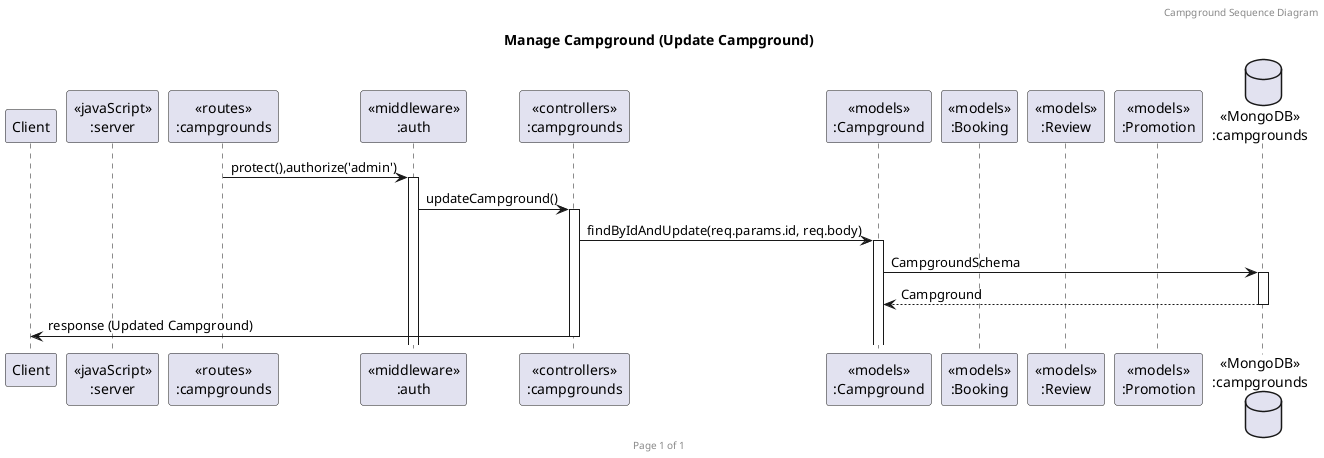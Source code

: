 @startuml manage-campground

header Campground Sequence Diagram
footer Page %page% of %lastpage%
title "Manage Campground (Update Campground)"

participant "Client" as client
participant "<<javaScript>>\n:server" as server
participant "<<routes>>\n:campgrounds" as routerCampgrounds
participant "<<middleware>>\n:auth" as middlewareAuth
participant "<<controllers>>\n:campgrounds" as controllersCampgrounds
participant "<<models>>\n:Campground" as modelCampground
participant "<<models>>\n:Booking" as modelBooking
participant "<<models>>\n:Review" as modelReview
participant "<<models>>\n:Promotion" as modelPromotion
database "<<MongoDB>>\n:campgrounds" as CampgroundsDatabase


routerCampgrounds -> middlewareAuth ++: protect(),authorize('admin')
middlewareAuth -> controllersCampgrounds ++: updateCampground()
controllersCampgrounds -> modelCampground ++: findByIdAndUpdate(req.params.id, req.body)
modelCampground -> CampgroundsDatabase ++: CampgroundSchema
CampgroundsDatabase --> modelCampground --: Campground
controllersCampgrounds->client --: response (Updated Campground)


@enduml

